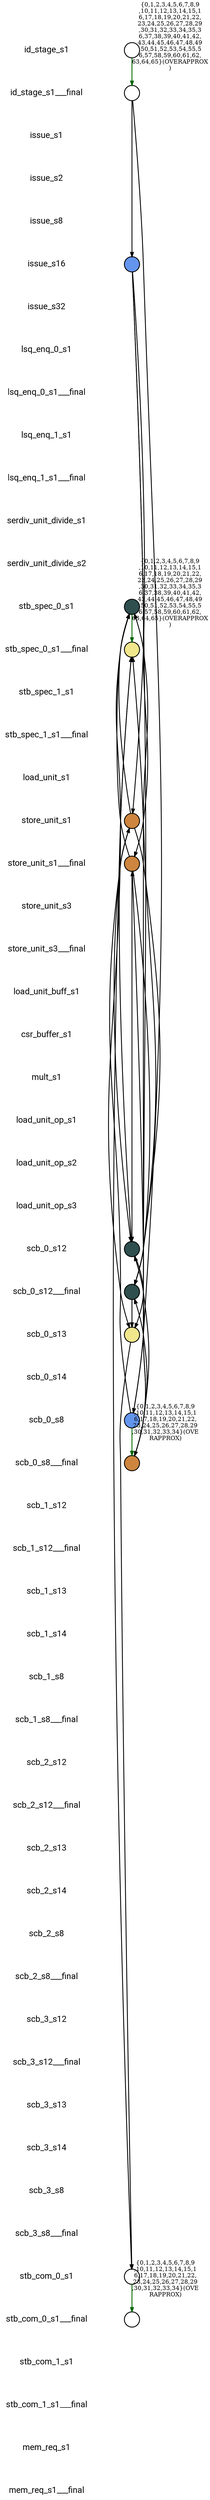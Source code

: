 
digraph G {
    edge [penwidth=2];
    node [ shape=box, fontsize=20, penwidth=2, fontname="roboto"];
    esep=0.5;
    layout=neato;
    overlap=scale;
    splines=true;

l_id_stage_s1 [label="id_stage_s1"; pos="0,-0!"; shape=none];

l_id_stage_s1___final [label="id_stage_s1___final"; pos="0,-1!"; shape=none];

l_issue_s1 [label="issue_s1"; pos="0,-2!"; shape=none];

l_issue_s2 [label="issue_s2"; pos="0,-3!"; shape=none];

l_issue_s8 [label="issue_s8"; pos="0,-4!"; shape=none];

l_issue_s16 [label="issue_s16"; pos="0,-5!"; shape=none];

l_issue_s32 [label="issue_s32"; pos="0,-6!"; shape=none];

l_lsq_enq_0_s1 [label="lsq_enq_0_s1"; pos="0,-7!"; shape=none];

l_lsq_enq_0_s1___final [label="lsq_enq_0_s1___final"; pos="0,-8!"; shape=none];

l_lsq_enq_1_s1 [label="lsq_enq_1_s1"; pos="0,-9!"; shape=none];

l_lsq_enq_1_s1___final [label="lsq_enq_1_s1___final"; pos="0,-10!"; shape=none];

l_serdiv_unit_divide_s1 [label="serdiv_unit_divide_s1"; pos="0,-11!"; shape=none];

l_serdiv_unit_divide_s2 [label="serdiv_unit_divide_s2"; pos="0,-12!"; shape=none];

l_stb_spec_0_s1 [label="stb_spec_0_s1"; pos="0,-13!"; shape=none];

l_stb_spec_0_s1___final [label="stb_spec_0_s1___final"; pos="0,-14!"; shape=none];

l_stb_spec_1_s1 [label="stb_spec_1_s1"; pos="0,-15!"; shape=none];

l_stb_spec_1_s1___final [label="stb_spec_1_s1___final"; pos="0,-16!"; shape=none];

l_load_unit_s1 [label="load_unit_s1"; pos="0,-17!"; shape=none];

l_store_unit_s1 [label="store_unit_s1"; pos="0,-18!"; shape=none];

l_store_unit_s1___final [label="store_unit_s1___final"; pos="0,-19!"; shape=none];

l_store_unit_s3 [label="store_unit_s3"; pos="0,-20!"; shape=none];

l_store_unit_s3___final [label="store_unit_s3___final"; pos="0,-21!"; shape=none];

l_load_unit_buff_s1 [label="load_unit_buff_s1"; pos="0,-22!"; shape=none];

l_csr_buffer_s1 [label="csr_buffer_s1"; pos="0,-23!"; shape=none];

l_mult_s1 [label="mult_s1"; pos="0,-24!"; shape=none];

l_load_unit_op_s1 [label="load_unit_op_s1"; pos="0,-25!"; shape=none];

l_load_unit_op_s2 [label="load_unit_op_s2"; pos="0,-26!"; shape=none];

l_load_unit_op_s3 [label="load_unit_op_s3"; pos="0,-27!"; shape=none];

l_scb_0_s12 [label="scb_0_s12"; pos="0,-28!"; shape=none];

l_scb_0_s12___final [label="scb_0_s12___final"; pos="0,-29!"; shape=none];

l_scb_0_s13 [label="scb_0_s13"; pos="0,-30!"; shape=none];

l_scb_0_s14 [label="scb_0_s14"; pos="0,-31!"; shape=none];

l_scb_0_s8 [label="scb_0_s8"; pos="0,-32!"; shape=none];

l_scb_0_s8___final [label="scb_0_s8___final"; pos="0,-33!"; shape=none];

l_scb_1_s12 [label="scb_1_s12"; pos="0,-34!"; shape=none];

l_scb_1_s12___final [label="scb_1_s12___final"; pos="0,-35!"; shape=none];

l_scb_1_s13 [label="scb_1_s13"; pos="0,-36!"; shape=none];

l_scb_1_s14 [label="scb_1_s14"; pos="0,-37!"; shape=none];

l_scb_1_s8 [label="scb_1_s8"; pos="0,-38!"; shape=none];

l_scb_1_s8___final [label="scb_1_s8___final"; pos="0,-39!"; shape=none];

l_scb_2_s12 [label="scb_2_s12"; pos="0,-40!"; shape=none];

l_scb_2_s12___final [label="scb_2_s12___final"; pos="0,-41!"; shape=none];

l_scb_2_s13 [label="scb_2_s13"; pos="0,-42!"; shape=none];

l_scb_2_s14 [label="scb_2_s14"; pos="0,-43!"; shape=none];

l_scb_2_s8 [label="scb_2_s8"; pos="0,-44!"; shape=none];

l_scb_2_s8___final [label="scb_2_s8___final"; pos="0,-45!"; shape=none];

l_scb_3_s12 [label="scb_3_s12"; pos="0,-46!"; shape=none];

l_scb_3_s12___final [label="scb_3_s12___final"; pos="0,-47!"; shape=none];

l_scb_3_s13 [label="scb_3_s13"; pos="0,-48!"; shape=none];

l_scb_3_s14 [label="scb_3_s14"; pos="0,-49!"; shape=none];

l_scb_3_s8 [label="scb_3_s8"; pos="0,-50!"; shape=none];

l_scb_3_s8___final [label="scb_3_s8___final"; pos="0,-51!"; shape=none];

l_stb_com_0_s1 [label="stb_com_0_s1"; pos="0,-52!"; shape=none];

l_stb_com_0_s1___final [label="stb_com_0_s1___final"; pos="0,-53!"; shape=none];

l_stb_com_1_s1 [label="stb_com_1_s1"; pos="0,-54!"; shape=none];

l_stb_com_1_s1___final [label="stb_com_1_s1___final"; pos="0,-55!"; shape=none];

l_mem_req_s1 [label="mem_req_s1"; pos="0,-56!"; shape=none];

l_mem_req_s1___final [label="mem_req_s1___final"; pos="0,-57!"; shape=none];

n_id_stage_s1 [label=""; pos="2,-0!"; shape=circle ]; 


n_issue_s16 [style=filled, color=black, fillcolor="#6495ED", label=""; pos="2,-5!"; shape=circle ]; 


n_scb_0_s12 [style=filled, color=black, fillcolor="#2F4F4F", label=""; pos="2,-28!"; shape=circle ]; 


n_scb_0_s13 [style=filled, color=black, fillcolor="#F0E68C", label=""; pos="2,-30!"; shape=circle ]; 


n_scb_0_s8 [style=filled, color=black, fillcolor="#6495ED", label=""; pos="2,-32!"; shape=circle ]; 


n_stb_com_0_s1 [label=""; pos="2,-52!"; shape=circle ]; 


n_store_unit_s1 [style=filled, color=black, fillcolor="#CD853F", label=""; pos="2,-18!"; shape=circle ]; 


n_stb_spec_0_s1 [style=filled, color=black, fillcolor="#2F4F4F", label=""; pos="2,-13!"; shape=circle ]; 


n_scb_0_s8___final [style=filled, color=black, fillcolor="#CD853F", label=""; pos="2,-33!"; shape=circle ]; 


n_stb_spec_0_s1___final [style=filled, color=black, fillcolor="#F0E68C", label=""; pos="2,-14!"; shape=circle ]; 


n_scb_0_s12___final [style=filled, color=black, fillcolor="#2F4F4F", label=""; pos="2,-29!"; shape=circle ]; 


n_store_unit_s1___final [style=filled, color=black, fillcolor="#CD853F", label=""; pos="2,-19!"; shape=circle ]; 


n_stb_com_0_s1___final [label=""; pos="2,-53!"; shape=circle ]; 


n_id_stage_s1___final [label=""; pos="2,-1!"; shape=circle ]; 


n_id_stage_s1 -> n_id_stage_s1___final [color="#006400", label="{0,1,2,3,4,5,6,7,8,9
,10,11,12,13,14,15,1
6,17,18,19,20,21,22,
23,24,25,26,27,28,29
,30,31,32,33,34,35,3
6,37,38,39,40,41,42,
43,44,45,46,47,48,49
,50,51,52,53,54,55,5
6,57,58,59,60,61,62,
63,64,65}(OVERAPPROX
)"];

n_issue_s16 -> n_store_unit_s1 [color="black"];

n_issue_s16 -> n_scb_0_s8___final [color="black"];

n_issue_s16 -> n_store_unit_s1___final [color="black"];

n_scb_0_s12 -> n_stb_spec_0_s1___final [color="black"];

n_scb_0_s12 -> n_scb_0_s13 [color="black"];

n_scb_0_s13 -> n_stb_com_0_s1 [color="black"];

n_scb_0_s8 -> n_scb_0_s8___final [color="#006400", label="{0,1,2,3,4,5,6,7,8,9
,10,11,12,13,14,15,1
6,17,18,19,20,21,22,
23,24,25,26,27,28,29
,30,31,32,33,34}(OVE
RAPPROX)"];

n_scb_0_s8 -> n_store_unit_s1 [color="black"];

n_scb_0_s8 -> n_store_unit_s1___final [color="black"];

n_stb_com_0_s1 -> n_stb_com_0_s1___final [color="#006400", label="{0,1,2,3,4,5,6,7,8,9
,10,11,12,13,14,15,1
6,17,18,19,20,21,22,
23,24,25,26,27,28,29
,30,31,32,33,34}(OVE
RAPPROX)"];

n_store_unit_s1 -> n_stb_spec_0_s1 [color="black"];

n_store_unit_s1 -> n_scb_0_s12___final [color="black"];

n_store_unit_s1 -> n_scb_0_s12 [color="black"];

n_stb_spec_0_s1 -> n_stb_spec_0_s1___final [color="#006400", label="{0,1,2,3,4,5,6,7,8,9
,10,11,12,13,14,15,1
6,17,18,19,20,21,22,
23,24,25,26,27,28,29
,30,31,32,33,34,35,3
6,37,38,39,40,41,42,
43,44,45,46,47,48,49
,50,51,52,53,54,55,5
6,57,58,59,60,61,62,
63,64,65}(OVERAPPROX
)"];

n_stb_spec_0_s1 -> n_scb_0_s13 [color="black"];

n_scb_0_s8___final -> n_stb_spec_0_s1 [color="black"];

n_scb_0_s8___final -> n_scb_0_s12___final [color="black"];

n_scb_0_s8___final -> n_scb_0_s12 [color="black"];

n_stb_spec_0_s1___final -> n_stb_com_0_s1 [color="black"];

n_scb_0_s12___final -> n_stb_spec_0_s1___final [color="black"];

n_scb_0_s12___final -> n_scb_0_s13 [color="black"];

n_store_unit_s1___final -> n_stb_spec_0_s1 [color="black"];

n_store_unit_s1___final -> n_scb_0_s12___final [color="black"];

n_store_unit_s1___final -> n_scb_0_s12 [color="black"];

n_id_stage_s1___final -> n_issue_s16 [color="black"];

n_id_stage_s1___final -> n_scb_0_s8 [color="black"];
}